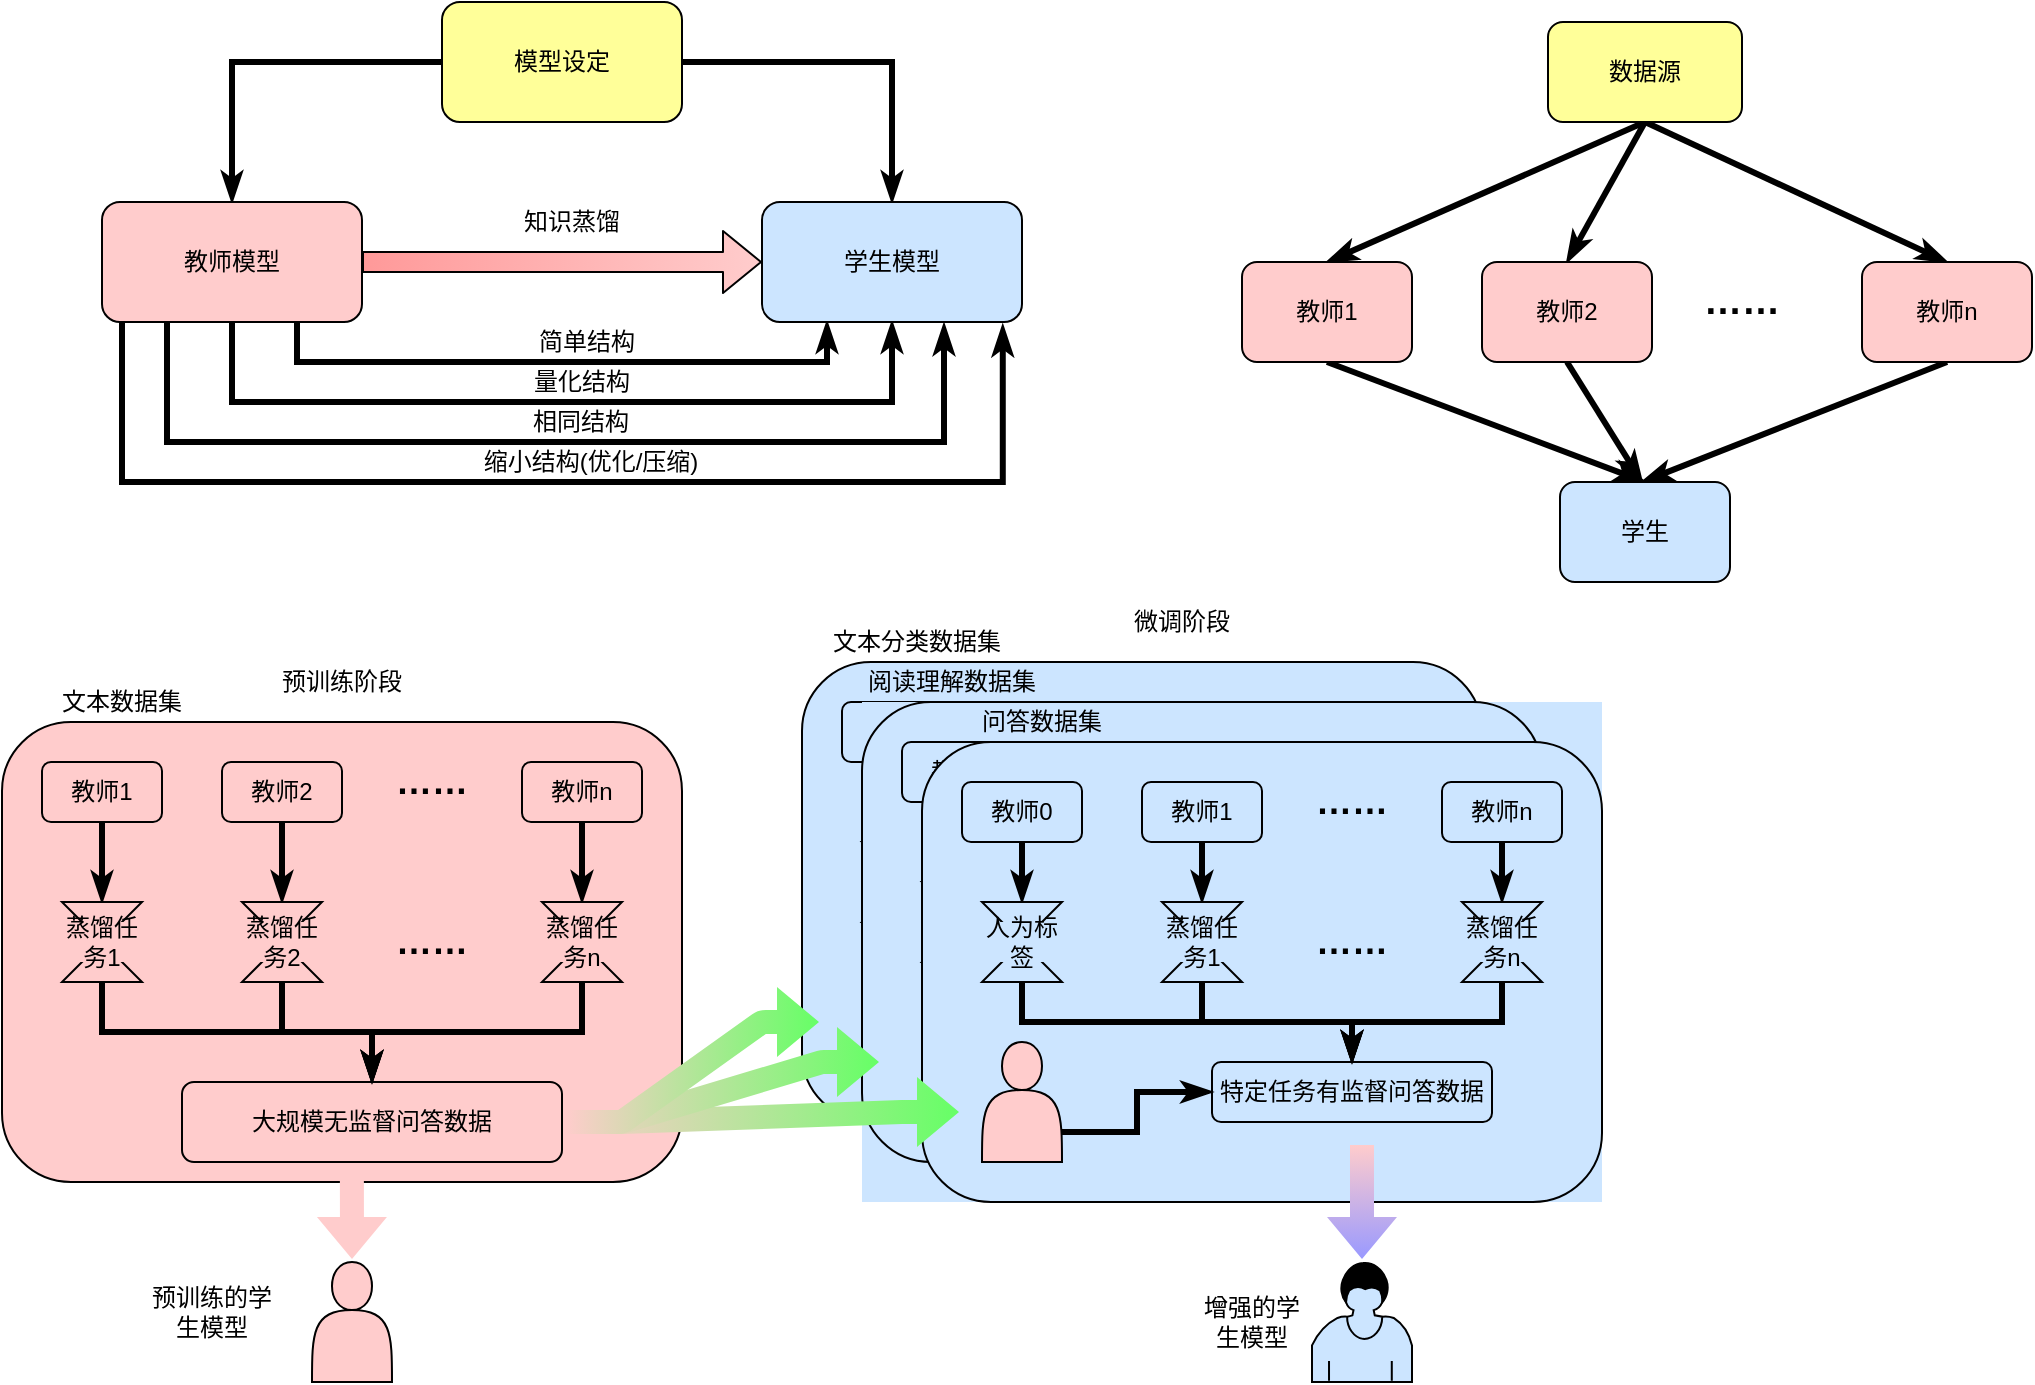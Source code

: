 <mxfile version="14.4.7" type="github">
  <diagram id="CCF14BdAKm4wxbj0LPr0" name="第 1 页">
    <mxGraphModel dx="1209" dy="599" grid="1" gridSize="10" guides="1" tooltips="1" connect="1" arrows="1" fold="1" page="1" pageScale="1" pageWidth="850" pageHeight="1100" math="0" shadow="0">
      <root>
        <mxCell id="0" />
        <mxCell id="1" parent="0" />
        <mxCell id="P4LfsCkp0AAmiIVGXh1K-60" value="" style="rounded=1;whiteSpace=wrap;html=1;gradientColor=none;fillColor=#FFCCCC;" vertex="1" parent="1">
          <mxGeometry x="70" y="380" width="340" height="230" as="geometry" />
        </mxCell>
        <mxCell id="P4LfsCkp0AAmiIVGXh1K-5" style="edgeStyle=orthogonalEdgeStyle;rounded=0;orthogonalLoop=1;jettySize=auto;html=1;exitX=0;exitY=0.5;exitDx=0;exitDy=0;entryX=0.5;entryY=0;entryDx=0;entryDy=0;strokeWidth=3;endArrow=classicThin;endFill=1;" edge="1" parent="1" source="P4LfsCkp0AAmiIVGXh1K-1" target="P4LfsCkp0AAmiIVGXh1K-2">
          <mxGeometry relative="1" as="geometry" />
        </mxCell>
        <mxCell id="P4LfsCkp0AAmiIVGXh1K-6" style="edgeStyle=orthogonalEdgeStyle;rounded=0;orthogonalLoop=1;jettySize=auto;html=1;exitX=1;exitY=0.5;exitDx=0;exitDy=0;entryX=0.5;entryY=0;entryDx=0;entryDy=0;strokeWidth=3;endArrow=classicThin;endFill=1;" edge="1" parent="1" source="P4LfsCkp0AAmiIVGXh1K-1" target="P4LfsCkp0AAmiIVGXh1K-3">
          <mxGeometry relative="1" as="geometry" />
        </mxCell>
        <mxCell id="P4LfsCkp0AAmiIVGXh1K-1" value="模型设定" style="rounded=1;whiteSpace=wrap;html=1;fillColor=#FFFF99;" vertex="1" parent="1">
          <mxGeometry x="290" y="20" width="120" height="60" as="geometry" />
        </mxCell>
        <mxCell id="P4LfsCkp0AAmiIVGXh1K-7" style="edgeStyle=orthogonalEdgeStyle;rounded=0;orthogonalLoop=1;jettySize=auto;html=1;exitX=0.75;exitY=1;exitDx=0;exitDy=0;entryX=0.25;entryY=1;entryDx=0;entryDy=0;strokeWidth=3;endArrow=classicThin;endFill=1;" edge="1" parent="1" source="P4LfsCkp0AAmiIVGXh1K-2" target="P4LfsCkp0AAmiIVGXh1K-3">
          <mxGeometry relative="1" as="geometry" />
        </mxCell>
        <mxCell id="P4LfsCkp0AAmiIVGXh1K-8" style="edgeStyle=orthogonalEdgeStyle;rounded=0;orthogonalLoop=1;jettySize=auto;html=1;exitX=0.5;exitY=1;exitDx=0;exitDy=0;entryX=0.5;entryY=1;entryDx=0;entryDy=0;strokeWidth=3;endArrow=classicThin;endFill=1;" edge="1" parent="1" source="P4LfsCkp0AAmiIVGXh1K-2" target="P4LfsCkp0AAmiIVGXh1K-3">
          <mxGeometry relative="1" as="geometry">
            <Array as="points">
              <mxPoint x="190" y="220" />
              <mxPoint x="510" y="220" />
            </Array>
          </mxGeometry>
        </mxCell>
        <mxCell id="P4LfsCkp0AAmiIVGXh1K-9" style="edgeStyle=orthogonalEdgeStyle;rounded=0;orthogonalLoop=1;jettySize=auto;html=1;exitX=0.25;exitY=1;exitDx=0;exitDy=0;entryX=0.7;entryY=1.017;entryDx=0;entryDy=0;entryPerimeter=0;strokeWidth=3;endArrow=classicThin;endFill=1;" edge="1" parent="1" source="P4LfsCkp0AAmiIVGXh1K-2" target="P4LfsCkp0AAmiIVGXh1K-3">
          <mxGeometry relative="1" as="geometry">
            <Array as="points">
              <mxPoint x="153" y="240" />
              <mxPoint x="541" y="240" />
            </Array>
          </mxGeometry>
        </mxCell>
        <mxCell id="P4LfsCkp0AAmiIVGXh1K-10" style="edgeStyle=orthogonalEdgeStyle;rounded=0;orthogonalLoop=1;jettySize=auto;html=1;entryX=0.926;entryY=1.028;entryDx=0;entryDy=0;entryPerimeter=0;strokeWidth=3;endArrow=classicThin;endFill=1;" edge="1" parent="1" target="P4LfsCkp0AAmiIVGXh1K-3">
          <mxGeometry relative="1" as="geometry">
            <mxPoint x="130" y="180" as="sourcePoint" />
            <mxPoint x="570" y="170" as="targetPoint" />
            <Array as="points">
              <mxPoint x="130" y="260" />
              <mxPoint x="570" y="260" />
            </Array>
          </mxGeometry>
        </mxCell>
        <mxCell id="P4LfsCkp0AAmiIVGXh1K-2" value="教师模型" style="rounded=1;whiteSpace=wrap;html=1;fillColor=#FFCCCC;" vertex="1" parent="1">
          <mxGeometry x="120" y="120" width="130" height="60" as="geometry" />
        </mxCell>
        <mxCell id="P4LfsCkp0AAmiIVGXh1K-3" value="学生模型" style="rounded=1;whiteSpace=wrap;html=1;fillColor=#CCE5FF;" vertex="1" parent="1">
          <mxGeometry x="450" y="120" width="130" height="60" as="geometry" />
        </mxCell>
        <mxCell id="P4LfsCkp0AAmiIVGXh1K-4" value="" style="shape=flexArrow;endArrow=classic;html=1;exitX=1;exitY=0.5;exitDx=0;exitDy=0;entryX=0;entryY=0.5;entryDx=0;entryDy=0;fillColor=#FFCCCC;gradientColor=#FF9999;gradientDirection=west;" edge="1" parent="1" source="P4LfsCkp0AAmiIVGXh1K-2" target="P4LfsCkp0AAmiIVGXh1K-3">
          <mxGeometry width="50" height="50" relative="1" as="geometry">
            <mxPoint x="250" y="170" as="sourcePoint" />
            <mxPoint x="300" y="120" as="targetPoint" />
          </mxGeometry>
        </mxCell>
        <mxCell id="P4LfsCkp0AAmiIVGXh1K-11" value="知识蒸馏" style="text;html=1;strokeColor=none;fillColor=none;align=center;verticalAlign=middle;whiteSpace=wrap;rounded=0;" vertex="1" parent="1">
          <mxGeometry x="330" y="120" width="50" height="20" as="geometry" />
        </mxCell>
        <mxCell id="P4LfsCkp0AAmiIVGXh1K-12" value="简单结构" style="text;html=1;strokeColor=none;fillColor=none;align=center;verticalAlign=middle;whiteSpace=wrap;rounded=0;" vertex="1" parent="1">
          <mxGeometry x="335" y="180" width="55" height="20" as="geometry" />
        </mxCell>
        <mxCell id="P4LfsCkp0AAmiIVGXh1K-15" value="量化结构" style="text;html=1;strokeColor=none;fillColor=none;align=center;verticalAlign=middle;whiteSpace=wrap;rounded=0;" vertex="1" parent="1">
          <mxGeometry x="335" y="200" width="50" height="20" as="geometry" />
        </mxCell>
        <mxCell id="P4LfsCkp0AAmiIVGXh1K-16" value="相同结构" style="text;html=1;strokeColor=none;fillColor=none;align=center;verticalAlign=middle;whiteSpace=wrap;rounded=0;" vertex="1" parent="1">
          <mxGeometry x="332.5" y="220" width="52.5" height="20" as="geometry" />
        </mxCell>
        <mxCell id="P4LfsCkp0AAmiIVGXh1K-19" value="缩小结构(优化/压缩)" style="text;html=1;strokeColor=none;fillColor=none;align=center;verticalAlign=middle;whiteSpace=wrap;rounded=0;" vertex="1" parent="1">
          <mxGeometry x="297.5" y="240" width="132.5" height="20" as="geometry" />
        </mxCell>
        <mxCell id="P4LfsCkp0AAmiIVGXh1K-25" style="rounded=0;orthogonalLoop=1;jettySize=auto;html=1;exitX=0.5;exitY=1;exitDx=0;exitDy=0;entryX=0.5;entryY=0;entryDx=0;entryDy=0;endArrow=classicThin;endFill=1;strokeWidth=3;fillColor=#FFCCCC;gradientColor=#FF9999;" edge="1" parent="1" source="P4LfsCkp0AAmiIVGXh1K-20" target="P4LfsCkp0AAmiIVGXh1K-21">
          <mxGeometry relative="1" as="geometry" />
        </mxCell>
        <mxCell id="P4LfsCkp0AAmiIVGXh1K-26" style="edgeStyle=none;rounded=0;orthogonalLoop=1;jettySize=auto;html=1;exitX=0.5;exitY=1;exitDx=0;exitDy=0;entryX=0.5;entryY=0;entryDx=0;entryDy=0;endArrow=classicThin;endFill=1;strokeWidth=3;fillColor=#FFCCCC;gradientColor=#FF9999;" edge="1" parent="1" source="P4LfsCkp0AAmiIVGXh1K-20" target="P4LfsCkp0AAmiIVGXh1K-22">
          <mxGeometry relative="1" as="geometry" />
        </mxCell>
        <mxCell id="P4LfsCkp0AAmiIVGXh1K-27" style="edgeStyle=none;rounded=0;orthogonalLoop=1;jettySize=auto;html=1;exitX=0.5;exitY=1;exitDx=0;exitDy=0;entryX=0.5;entryY=0;entryDx=0;entryDy=0;endArrow=classicThin;endFill=1;strokeWidth=3;fillColor=#FFCCCC;gradientColor=#FF9999;" edge="1" parent="1" source="P4LfsCkp0AAmiIVGXh1K-20" target="P4LfsCkp0AAmiIVGXh1K-23">
          <mxGeometry relative="1" as="geometry" />
        </mxCell>
        <mxCell id="P4LfsCkp0AAmiIVGXh1K-20" value="数据源" style="rounded=1;whiteSpace=wrap;html=1;fillColor=#FFFF99;gradientColor=none;" vertex="1" parent="1">
          <mxGeometry x="843" y="30" width="97" height="50" as="geometry" />
        </mxCell>
        <mxCell id="P4LfsCkp0AAmiIVGXh1K-29" style="edgeStyle=none;rounded=0;orthogonalLoop=1;jettySize=auto;html=1;exitX=0.5;exitY=1;exitDx=0;exitDy=0;entryX=0.5;entryY=0;entryDx=0;entryDy=0;endArrow=classicThin;endFill=1;strokeWidth=3;fillColor=#FFCCCC;gradientColor=#FF9999;" edge="1" parent="1" source="P4LfsCkp0AAmiIVGXh1K-21" target="P4LfsCkp0AAmiIVGXh1K-24">
          <mxGeometry relative="1" as="geometry" />
        </mxCell>
        <mxCell id="P4LfsCkp0AAmiIVGXh1K-21" value="教师1&lt;span style=&quot;color: rgba(0 , 0 , 0 , 0) ; font-family: monospace ; font-size: 0px&quot;&gt;%3CmxGraphModel%3E%3Croot%3E%3CmxCell%20id%3D%220%22%2F%3E%3CmxCell%20id%3D%221%22%20parent%3D%220%22%2F%3E%3CmxCell%20id%3D%222%22%20value%3D%22%E7%9B%B8%E5%90%8C%E7%BB%93%E6%9E%84%22%20style%3D%22text%3Bhtml%3D1%3BstrokeColor%3Dnone%3BfillColor%3Dnone%3Balign%3Dcenter%3BverticalAlign%3Dmiddle%3BwhiteSpace%3Dwrap%3Brounded%3D0%3B%22%20vertex%3D%221%22%20parent%3D%221%22%3E%3CmxGeometry%20x%3D%22367.5%22%20y%3D%22380%22%20width%3D%2252.5%22%20height%3D%2220%22%20as%3D%22geometry%22%2F%3E%3C%2FmxCell%3E%3C%2Froot%3E%3C%2FmxGraphModel%3E&lt;/span&gt;" style="rounded=1;whiteSpace=wrap;html=1;gradientColor=none;fillColor=#FFCCCC;" vertex="1" parent="1">
          <mxGeometry x="690" y="150" width="85" height="50" as="geometry" />
        </mxCell>
        <mxCell id="P4LfsCkp0AAmiIVGXh1K-30" style="edgeStyle=none;rounded=0;orthogonalLoop=1;jettySize=auto;html=1;exitX=0.5;exitY=1;exitDx=0;exitDy=0;endArrow=classicThin;endFill=1;strokeWidth=3;fillColor=#FFCCCC;gradientColor=#FF9999;" edge="1" parent="1" source="P4LfsCkp0AAmiIVGXh1K-22">
          <mxGeometry relative="1" as="geometry">
            <mxPoint x="890" y="260" as="targetPoint" />
          </mxGeometry>
        </mxCell>
        <mxCell id="P4LfsCkp0AAmiIVGXh1K-22" value="教师2&lt;span style=&quot;color: rgba(0 , 0 , 0 , 0) ; font-family: monospace ; font-size: 0px&quot;&gt;%3CmxGraphModel%3E%3Croot%3E%3CmxCell%20id%3D%220%22%2F%3E%3CmxCell%20id%3D%221%22%20parent%3D%220%22%2F%3E%3CmxCell%20id%3D%222%22%20value%3D%22%E7%9B%B8%E5%90%8C%E7%BB%93%E6%9E%84%22%20style%3D%22text%3Bhtml%3D1%3BstrokeColor%3Dnone%3BfillColor%3Dnone%3Balign%3Dcenter%3BverticalAlign%3Dmiddle%3BwhiteSpace%3Dwrap%3Brounded%3D0%3B%22%20vertex%3D%221%22%20parent%3D%221%22%3E%3CmxGeometry%20x%3D%22367.5%22%20y%3D%22380%22%20width%3D%2252.5%22%20height%3D%2220%22%20as%3D%22geometry%22%2F%3E%3C%2FmxCell%3E%3C%2Froot%3E%3C%2FmxGraphModel%32&lt;/span&gt;" style="rounded=1;whiteSpace=wrap;html=1;gradientColor=none;fillColor=#FFCCCC;" vertex="1" parent="1">
          <mxGeometry x="810" y="150" width="85" height="50" as="geometry" />
        </mxCell>
        <mxCell id="P4LfsCkp0AAmiIVGXh1K-31" style="edgeStyle=none;rounded=0;orthogonalLoop=1;jettySize=auto;html=1;exitX=0.5;exitY=1;exitDx=0;exitDy=0;endArrow=classicThin;endFill=1;strokeWidth=3;fillColor=#FFCCCC;gradientColor=#FF9999;" edge="1" parent="1" source="P4LfsCkp0AAmiIVGXh1K-23">
          <mxGeometry relative="1" as="geometry">
            <mxPoint x="890" y="260" as="targetPoint" />
          </mxGeometry>
        </mxCell>
        <mxCell id="P4LfsCkp0AAmiIVGXh1K-23" value="教师n&lt;span style=&quot;color: rgba(0 , 0 , 0 , 0) ; font-family: monospace ; font-size: 0px&quot;&gt;%3CmxGraphModel%3E%3Croot%3E%3CmxCell%20id%3D%220%22%2F%3E%3CmxCell%20id%3D%221%22%20parent%3D%220%22%2F%3E%3CmxCell%20id%3D%222%22%20value%3D%22%E7%9B%B8%E5%90%8C%E7%BB%93%E6%9E%84%22%20style%3D%22text%3Bhtml%3D1%3BstrokeColor%3Dnone%3BfillColor%3Dnone%3Balign%3Dcenter%3BverticalAlign%3Dmiddle%3BwhiteSpace%3Dwrap%3Brounded%3D0%3B%22%20vertex%3D%221%22%20parent%3D%221%22%3E%3CmxGeometry%20x%3D%22367.5%22%20y%3D%22380%22%20width%3D%2252.5%22%20height%3D%2220%22%20as%3D%22geometry%22%2F%3E%3C%2FmxCell%3E%3C%2Froot%3E%3C%2FmxGraphModel%3E&lt;/span&gt;" style="rounded=1;whiteSpace=wrap;html=1;gradientColor=none;fillColor=#FFCCCC;" vertex="1" parent="1">
          <mxGeometry x="1000" y="150" width="85" height="50" as="geometry" />
        </mxCell>
        <mxCell id="P4LfsCkp0AAmiIVGXh1K-24" value="学生" style="rounded=1;whiteSpace=wrap;html=1;gradientColor=none;fillColor=#CCE5FF;" vertex="1" parent="1">
          <mxGeometry x="849" y="260" width="85" height="50" as="geometry" />
        </mxCell>
        <mxCell id="P4LfsCkp0AAmiIVGXh1K-28" value="&lt;b&gt;&lt;font style=&quot;font-size: 19px&quot;&gt;……&lt;/font&gt;&lt;/b&gt;" style="text;html=1;strokeColor=none;fillColor=none;align=center;verticalAlign=middle;whiteSpace=wrap;rounded=0;" vertex="1" parent="1">
          <mxGeometry x="920" y="160" width="40" height="20" as="geometry" />
        </mxCell>
        <mxCell id="P4LfsCkp0AAmiIVGXh1K-120" style="edgeStyle=none;rounded=0;orthogonalLoop=1;jettySize=auto;html=1;exitX=0.5;exitY=1;exitDx=0;exitDy=0;entryX=0.5;entryY=0;entryDx=0;entryDy=0;endArrow=classicThin;endFill=1;strokeWidth=3;fillColor=#FFCCCC;gradientColor=#FF9999;" edge="1" parent="1" source="P4LfsCkp0AAmiIVGXh1K-32" target="P4LfsCkp0AAmiIVGXh1K-35">
          <mxGeometry relative="1" as="geometry" />
        </mxCell>
        <mxCell id="P4LfsCkp0AAmiIVGXh1K-32" value="教师1" style="rounded=1;whiteSpace=wrap;html=1;gradientColor=none;fillColor=#FFCCCC;" vertex="1" parent="1">
          <mxGeometry x="90" y="400" width="60" height="30" as="geometry" />
        </mxCell>
        <mxCell id="P4LfsCkp0AAmiIVGXh1K-124" style="edgeStyle=orthogonalEdgeStyle;rounded=0;orthogonalLoop=1;jettySize=auto;html=1;exitX=0.5;exitY=1;exitDx=0;exitDy=0;entryX=0.5;entryY=0;entryDx=0;entryDy=0;endArrow=classicThin;endFill=1;strokeWidth=3;fillColor=#FFCCCC;gradientColor=#FF9999;" edge="1" parent="1" source="P4LfsCkp0AAmiIVGXh1K-35" target="P4LfsCkp0AAmiIVGXh1K-36">
          <mxGeometry relative="1" as="geometry" />
        </mxCell>
        <mxCell id="P4LfsCkp0AAmiIVGXh1K-35" value="" style="shape=collate;whiteSpace=wrap;html=1;gradientColor=none;fillColor=#FFCCCC;" vertex="1" parent="1">
          <mxGeometry x="100" y="470" width="40" height="40" as="geometry" />
        </mxCell>
        <mxCell id="P4LfsCkp0AAmiIVGXh1K-36" value="大规模无监督问答数据" style="rounded=1;whiteSpace=wrap;html=1;gradientColor=none;fillColor=#FFCCCC;" vertex="1" parent="1">
          <mxGeometry x="160" y="560" width="190" height="40" as="geometry" />
        </mxCell>
        <mxCell id="P4LfsCkp0AAmiIVGXh1K-121" style="edgeStyle=none;rounded=0;orthogonalLoop=1;jettySize=auto;html=1;exitX=0.5;exitY=1;exitDx=0;exitDy=0;entryX=0.5;entryY=0;entryDx=0;entryDy=0;endArrow=classicThin;endFill=1;strokeWidth=3;fillColor=#FFCCCC;gradientColor=#FF9999;" edge="1" parent="1" source="P4LfsCkp0AAmiIVGXh1K-37" target="P4LfsCkp0AAmiIVGXh1K-38">
          <mxGeometry relative="1" as="geometry" />
        </mxCell>
        <mxCell id="P4LfsCkp0AAmiIVGXh1K-37" value="教师2" style="rounded=1;whiteSpace=wrap;html=1;gradientColor=none;fillColor=#FFCCCC;" vertex="1" parent="1">
          <mxGeometry x="180" y="400" width="60" height="30" as="geometry" />
        </mxCell>
        <mxCell id="P4LfsCkp0AAmiIVGXh1K-126" style="edgeStyle=orthogonalEdgeStyle;rounded=0;orthogonalLoop=1;jettySize=auto;html=1;exitX=0.5;exitY=1;exitDx=0;exitDy=0;entryX=0.5;entryY=0;entryDx=0;entryDy=0;endArrow=classicThin;endFill=1;strokeWidth=3;fillColor=#FFCCCC;gradientColor=#FF9999;" edge="1" parent="1" source="P4LfsCkp0AAmiIVGXh1K-38" target="P4LfsCkp0AAmiIVGXh1K-36">
          <mxGeometry relative="1" as="geometry" />
        </mxCell>
        <mxCell id="P4LfsCkp0AAmiIVGXh1K-38" value="" style="shape=collate;whiteSpace=wrap;html=1;gradientColor=none;fillColor=#FFCCCC;" vertex="1" parent="1">
          <mxGeometry x="190" y="470" width="40" height="40" as="geometry" />
        </mxCell>
        <mxCell id="P4LfsCkp0AAmiIVGXh1K-122" style="edgeStyle=none;rounded=0;orthogonalLoop=1;jettySize=auto;html=1;exitX=0.5;exitY=1;exitDx=0;exitDy=0;entryX=0.5;entryY=0;entryDx=0;entryDy=0;endArrow=classicThin;endFill=1;strokeWidth=3;fillColor=#FFCCCC;gradientColor=#FF9999;" edge="1" parent="1" source="P4LfsCkp0AAmiIVGXh1K-39" target="P4LfsCkp0AAmiIVGXh1K-40">
          <mxGeometry relative="1" as="geometry" />
        </mxCell>
        <mxCell id="P4LfsCkp0AAmiIVGXh1K-39" value="教师n" style="rounded=1;whiteSpace=wrap;html=1;gradientColor=none;fillColor=#FFCCCC;" vertex="1" parent="1">
          <mxGeometry x="330" y="400" width="60" height="30" as="geometry" />
        </mxCell>
        <mxCell id="P4LfsCkp0AAmiIVGXh1K-128" style="edgeStyle=orthogonalEdgeStyle;rounded=0;orthogonalLoop=1;jettySize=auto;html=1;exitX=0.5;exitY=1;exitDx=0;exitDy=0;entryX=0.5;entryY=0;entryDx=0;entryDy=0;endArrow=classicThin;endFill=1;strokeWidth=3;fillColor=#FFCCCC;gradientColor=#FF9999;" edge="1" parent="1" source="P4LfsCkp0AAmiIVGXh1K-40" target="P4LfsCkp0AAmiIVGXh1K-36">
          <mxGeometry relative="1" as="geometry" />
        </mxCell>
        <mxCell id="P4LfsCkp0AAmiIVGXh1K-40" value="" style="shape=collate;whiteSpace=wrap;html=1;gradientColor=none;fillColor=#FFCCCC;" vertex="1" parent="1">
          <mxGeometry x="340" y="470" width="40" height="40" as="geometry" />
        </mxCell>
        <mxCell id="P4LfsCkp0AAmiIVGXh1K-41" value="&lt;b&gt;&lt;font style=&quot;font-size: 18px&quot;&gt;……&lt;/font&gt;&lt;/b&gt;" style="text;html=1;strokeColor=none;align=center;verticalAlign=middle;whiteSpace=wrap;rounded=0;fillColor=#FFCCCC;" vertex="1" parent="1">
          <mxGeometry x="265" y="400" width="40" height="20" as="geometry" />
        </mxCell>
        <mxCell id="P4LfsCkp0AAmiIVGXh1K-42" value="" style="shape=actor;whiteSpace=wrap;html=1;gradientColor=none;fillColor=#FFCCCC;" vertex="1" parent="1">
          <mxGeometry x="225" y="650" width="40" height="60" as="geometry" />
        </mxCell>
        <mxCell id="P4LfsCkp0AAmiIVGXh1K-43" value="" style="shape=mxgraph.bpmn.user_task;html=1;outlineConnect=0;fillColor=#CCE5FF;gradientColor=none;" vertex="1" parent="1">
          <mxGeometry x="725" y="650" width="50" height="60" as="geometry" />
        </mxCell>
        <mxCell id="P4LfsCkp0AAmiIVGXh1K-44" value="蒸馏任务1" style="text;html=1;strokeColor=none;align=center;verticalAlign=middle;whiteSpace=wrap;rounded=0;fillColor=#FFCCCC;" vertex="1" parent="1">
          <mxGeometry x="100" y="480" width="40" height="20" as="geometry" />
        </mxCell>
        <mxCell id="P4LfsCkp0AAmiIVGXh1K-45" value="蒸馏任务2" style="text;html=1;strokeColor=none;align=center;verticalAlign=middle;whiteSpace=wrap;rounded=0;fillColor=#FFCCCC;" vertex="1" parent="1">
          <mxGeometry x="190" y="480" width="40" height="20" as="geometry" />
        </mxCell>
        <mxCell id="P4LfsCkp0AAmiIVGXh1K-46" value="蒸馏任务n" style="text;html=1;strokeColor=none;align=center;verticalAlign=middle;whiteSpace=wrap;rounded=0;fillColor=#FFCCCC;" vertex="1" parent="1">
          <mxGeometry x="340" y="480" width="40" height="20" as="geometry" />
        </mxCell>
        <mxCell id="P4LfsCkp0AAmiIVGXh1K-47" value="&lt;b&gt;&lt;font style=&quot;font-size: 18px&quot;&gt;……&lt;/font&gt;&lt;/b&gt;" style="text;html=1;strokeColor=none;align=center;verticalAlign=middle;whiteSpace=wrap;rounded=0;fillColor=#FFCCCC;" vertex="1" parent="1">
          <mxGeometry x="265" y="480" width="40" height="20" as="geometry" />
        </mxCell>
        <mxCell id="P4LfsCkp0AAmiIVGXh1K-62" value="" style="group" vertex="1" connectable="0" parent="1">
          <mxGeometry x="470" y="350" width="400" height="270" as="geometry" />
        </mxCell>
        <mxCell id="P4LfsCkp0AAmiIVGXh1K-61" value="" style="rounded=1;whiteSpace=wrap;html=1;fillColor=#CCE5FF;gradientColor=none;" vertex="1" parent="P4LfsCkp0AAmiIVGXh1K-62">
          <mxGeometry width="340" height="230" as="geometry" />
        </mxCell>
        <mxCell id="P4LfsCkp0AAmiIVGXh1K-48" value="教师1" style="rounded=1;whiteSpace=wrap;html=1;fillColor=#CCE5FF;gradientColor=none;" vertex="1" parent="P4LfsCkp0AAmiIVGXh1K-62">
          <mxGeometry x="20" y="20" width="60" height="30" as="geometry" />
        </mxCell>
        <mxCell id="P4LfsCkp0AAmiIVGXh1K-49" value="" style="shape=collate;whiteSpace=wrap;html=1;fillColor=#CCE5FF;gradientColor=none;" vertex="1" parent="P4LfsCkp0AAmiIVGXh1K-62">
          <mxGeometry x="30" y="90" width="40" height="40" as="geometry" />
        </mxCell>
        <mxCell id="P4LfsCkp0AAmiIVGXh1K-50" value="大规模无监督问答数据" style="rounded=1;whiteSpace=wrap;html=1;fillColor=#CCE5FF;gradientColor=none;" vertex="1" parent="P4LfsCkp0AAmiIVGXh1K-62">
          <mxGeometry x="70" y="170" width="210" height="50" as="geometry" />
        </mxCell>
        <mxCell id="P4LfsCkp0AAmiIVGXh1K-51" value="教师2" style="rounded=1;whiteSpace=wrap;html=1;fillColor=#CCE5FF;gradientColor=none;" vertex="1" parent="P4LfsCkp0AAmiIVGXh1K-62">
          <mxGeometry x="110" y="20" width="60" height="30" as="geometry" />
        </mxCell>
        <mxCell id="P4LfsCkp0AAmiIVGXh1K-52" value="" style="shape=collate;whiteSpace=wrap;html=1;fillColor=#CCE5FF;gradientColor=none;" vertex="1" parent="P4LfsCkp0AAmiIVGXh1K-62">
          <mxGeometry x="120" y="90" width="40" height="40" as="geometry" />
        </mxCell>
        <mxCell id="P4LfsCkp0AAmiIVGXh1K-53" value="教师n" style="rounded=1;whiteSpace=wrap;html=1;fillColor=#CCE5FF;gradientColor=none;" vertex="1" parent="P4LfsCkp0AAmiIVGXh1K-62">
          <mxGeometry x="260" y="20" width="60" height="30" as="geometry" />
        </mxCell>
        <mxCell id="P4LfsCkp0AAmiIVGXh1K-54" value="" style="shape=collate;whiteSpace=wrap;html=1;fillColor=#CCE5FF;gradientColor=none;" vertex="1" parent="P4LfsCkp0AAmiIVGXh1K-62">
          <mxGeometry x="270" y="90" width="40" height="40" as="geometry" />
        </mxCell>
        <mxCell id="P4LfsCkp0AAmiIVGXh1K-55" value="&lt;b&gt;&lt;font style=&quot;font-size: 18px&quot;&gt;……&lt;/font&gt;&lt;/b&gt;" style="text;html=1;strokeColor=none;fillColor=none;align=center;verticalAlign=middle;whiteSpace=wrap;rounded=0;" vertex="1" parent="P4LfsCkp0AAmiIVGXh1K-62">
          <mxGeometry x="195" y="20" width="40" height="20" as="geometry" />
        </mxCell>
        <mxCell id="P4LfsCkp0AAmiIVGXh1K-56" value="蒸馏任务1" style="text;html=1;strokeColor=none;fillColor=none;align=center;verticalAlign=middle;whiteSpace=wrap;rounded=0;" vertex="1" parent="P4LfsCkp0AAmiIVGXh1K-62">
          <mxGeometry x="30" y="100" width="40" height="20" as="geometry" />
        </mxCell>
        <mxCell id="P4LfsCkp0AAmiIVGXh1K-57" value="蒸馏任务2" style="text;html=1;strokeColor=none;fillColor=none;align=center;verticalAlign=middle;whiteSpace=wrap;rounded=0;" vertex="1" parent="P4LfsCkp0AAmiIVGXh1K-62">
          <mxGeometry x="120" y="100" width="40" height="20" as="geometry" />
        </mxCell>
        <mxCell id="P4LfsCkp0AAmiIVGXh1K-58" value="蒸馏任务n" style="text;html=1;strokeColor=none;fillColor=none;align=center;verticalAlign=middle;whiteSpace=wrap;rounded=0;" vertex="1" parent="P4LfsCkp0AAmiIVGXh1K-62">
          <mxGeometry x="270" y="100" width="40" height="20" as="geometry" />
        </mxCell>
        <mxCell id="P4LfsCkp0AAmiIVGXh1K-59" value="&lt;b&gt;&lt;font style=&quot;font-size: 18px&quot;&gt;……&lt;/font&gt;&lt;/b&gt;" style="text;html=1;strokeColor=none;fillColor=none;align=center;verticalAlign=middle;whiteSpace=wrap;rounded=0;" vertex="1" parent="P4LfsCkp0AAmiIVGXh1K-62">
          <mxGeometry x="195" y="100" width="40" height="20" as="geometry" />
        </mxCell>
        <mxCell id="P4LfsCkp0AAmiIVGXh1K-92" value="" style="group;fillColor=#CCE5FF;" vertex="1" connectable="0" parent="P4LfsCkp0AAmiIVGXh1K-62">
          <mxGeometry x="30" y="20" width="370" height="250" as="geometry" />
        </mxCell>
        <mxCell id="P4LfsCkp0AAmiIVGXh1K-93" value="" style="rounded=1;whiteSpace=wrap;html=1;fillColor=#CCE5FF;gradientColor=none;" vertex="1" parent="P4LfsCkp0AAmiIVGXh1K-92">
          <mxGeometry width="340" height="230" as="geometry" />
        </mxCell>
        <mxCell id="P4LfsCkp0AAmiIVGXh1K-94" value="教师1" style="rounded=1;whiteSpace=wrap;html=1;fillColor=#CCE5FF;gradientColor=none;" vertex="1" parent="P4LfsCkp0AAmiIVGXh1K-92">
          <mxGeometry x="20" y="20" width="60" height="30" as="geometry" />
        </mxCell>
        <mxCell id="P4LfsCkp0AAmiIVGXh1K-95" value="" style="shape=collate;whiteSpace=wrap;html=1;fillColor=#CCE5FF;gradientColor=none;" vertex="1" parent="P4LfsCkp0AAmiIVGXh1K-92">
          <mxGeometry x="30" y="90" width="40" height="40" as="geometry" />
        </mxCell>
        <mxCell id="P4LfsCkp0AAmiIVGXh1K-96" value="大规模无监督问答数据" style="rounded=1;whiteSpace=wrap;html=1;fillColor=#CCE5FF;gradientColor=none;" vertex="1" parent="P4LfsCkp0AAmiIVGXh1K-92">
          <mxGeometry x="70" y="170" width="210" height="50" as="geometry" />
        </mxCell>
        <mxCell id="P4LfsCkp0AAmiIVGXh1K-97" value="教师2" style="rounded=1;whiteSpace=wrap;html=1;fillColor=#CCE5FF;gradientColor=none;" vertex="1" parent="P4LfsCkp0AAmiIVGXh1K-92">
          <mxGeometry x="110" y="20" width="60" height="30" as="geometry" />
        </mxCell>
        <mxCell id="P4LfsCkp0AAmiIVGXh1K-98" value="" style="shape=collate;whiteSpace=wrap;html=1;fillColor=#CCE5FF;gradientColor=none;" vertex="1" parent="P4LfsCkp0AAmiIVGXh1K-92">
          <mxGeometry x="120" y="90" width="40" height="40" as="geometry" />
        </mxCell>
        <mxCell id="P4LfsCkp0AAmiIVGXh1K-99" value="教师n" style="rounded=1;whiteSpace=wrap;html=1;fillColor=#CCE5FF;gradientColor=none;" vertex="1" parent="P4LfsCkp0AAmiIVGXh1K-92">
          <mxGeometry x="260" y="20" width="60" height="30" as="geometry" />
        </mxCell>
        <mxCell id="P4LfsCkp0AAmiIVGXh1K-100" value="" style="shape=collate;whiteSpace=wrap;html=1;fillColor=#CCE5FF;gradientColor=none;" vertex="1" parent="P4LfsCkp0AAmiIVGXh1K-92">
          <mxGeometry x="270" y="90" width="40" height="40" as="geometry" />
        </mxCell>
        <mxCell id="P4LfsCkp0AAmiIVGXh1K-101" value="&lt;b&gt;&lt;font style=&quot;font-size: 18px&quot;&gt;……&lt;/font&gt;&lt;/b&gt;" style="text;html=1;strokeColor=none;fillColor=none;align=center;verticalAlign=middle;whiteSpace=wrap;rounded=0;" vertex="1" parent="P4LfsCkp0AAmiIVGXh1K-92">
          <mxGeometry x="195" y="20" width="40" height="20" as="geometry" />
        </mxCell>
        <mxCell id="P4LfsCkp0AAmiIVGXh1K-102" value="蒸馏任务1" style="text;html=1;strokeColor=none;fillColor=none;align=center;verticalAlign=middle;whiteSpace=wrap;rounded=0;" vertex="1" parent="P4LfsCkp0AAmiIVGXh1K-92">
          <mxGeometry x="30" y="100" width="40" height="20" as="geometry" />
        </mxCell>
        <mxCell id="P4LfsCkp0AAmiIVGXh1K-103" value="蒸馏任务2" style="text;html=1;strokeColor=none;fillColor=none;align=center;verticalAlign=middle;whiteSpace=wrap;rounded=0;" vertex="1" parent="P4LfsCkp0AAmiIVGXh1K-92">
          <mxGeometry x="120" y="100" width="40" height="20" as="geometry" />
        </mxCell>
        <mxCell id="P4LfsCkp0AAmiIVGXh1K-104" value="蒸馏任务n" style="text;html=1;strokeColor=none;fillColor=none;align=center;verticalAlign=middle;whiteSpace=wrap;rounded=0;" vertex="1" parent="P4LfsCkp0AAmiIVGXh1K-92">
          <mxGeometry x="270" y="100" width="40" height="20" as="geometry" />
        </mxCell>
        <mxCell id="P4LfsCkp0AAmiIVGXh1K-105" value="&lt;b&gt;&lt;font style=&quot;font-size: 18px&quot;&gt;……&lt;/font&gt;&lt;/b&gt;" style="text;html=1;strokeColor=none;fillColor=none;align=center;verticalAlign=middle;whiteSpace=wrap;rounded=0;" vertex="1" parent="P4LfsCkp0AAmiIVGXh1K-92">
          <mxGeometry x="195" y="100" width="40" height="20" as="geometry" />
        </mxCell>
        <mxCell id="P4LfsCkp0AAmiIVGXh1K-106" value="" style="group" vertex="1" connectable="0" parent="P4LfsCkp0AAmiIVGXh1K-92">
          <mxGeometry x="30" y="20" width="340" height="230" as="geometry" />
        </mxCell>
        <mxCell id="P4LfsCkp0AAmiIVGXh1K-107" value="" style="rounded=1;whiteSpace=wrap;html=1;fillColor=#CCE5FF;gradientColor=none;" vertex="1" parent="P4LfsCkp0AAmiIVGXh1K-106">
          <mxGeometry width="340" height="230" as="geometry" />
        </mxCell>
        <mxCell id="P4LfsCkp0AAmiIVGXh1K-132" style="edgeStyle=orthogonalEdgeStyle;rounded=0;orthogonalLoop=1;jettySize=auto;html=1;exitX=0.5;exitY=1;exitDx=0;exitDy=0;entryX=0.5;entryY=0;entryDx=0;entryDy=0;endArrow=classicThin;endFill=1;strokeWidth=3;fillColor=#FFCCCC;gradientColor=#FFCCCC;" edge="1" parent="P4LfsCkp0AAmiIVGXh1K-106" source="P4LfsCkp0AAmiIVGXh1K-108" target="P4LfsCkp0AAmiIVGXh1K-109">
          <mxGeometry relative="1" as="geometry" />
        </mxCell>
        <mxCell id="P4LfsCkp0AAmiIVGXh1K-108" value="教师0" style="rounded=1;whiteSpace=wrap;html=1;fillColor=#CCE5FF;gradientColor=none;" vertex="1" parent="P4LfsCkp0AAmiIVGXh1K-106">
          <mxGeometry x="20" y="20" width="60" height="30" as="geometry" />
        </mxCell>
        <mxCell id="P4LfsCkp0AAmiIVGXh1K-135" style="edgeStyle=orthogonalEdgeStyle;rounded=0;orthogonalLoop=1;jettySize=auto;html=1;exitX=0.5;exitY=1;exitDx=0;exitDy=0;endArrow=classicThin;endFill=1;strokeWidth=3;fillColor=#FFCCCC;gradientColor=#FFCCCC;" edge="1" parent="P4LfsCkp0AAmiIVGXh1K-106" source="P4LfsCkp0AAmiIVGXh1K-109" target="P4LfsCkp0AAmiIVGXh1K-110">
          <mxGeometry relative="1" as="geometry" />
        </mxCell>
        <mxCell id="P4LfsCkp0AAmiIVGXh1K-109" value="" style="shape=collate;whiteSpace=wrap;html=1;fillColor=#CCE5FF;gradientColor=none;" vertex="1" parent="P4LfsCkp0AAmiIVGXh1K-106">
          <mxGeometry x="30" y="80" width="40" height="40" as="geometry" />
        </mxCell>
        <mxCell id="P4LfsCkp0AAmiIVGXh1K-110" value="特定任务有监督问答数据" style="rounded=1;whiteSpace=wrap;html=1;fillColor=#CCE5FF;gradientColor=none;" vertex="1" parent="P4LfsCkp0AAmiIVGXh1K-106">
          <mxGeometry x="145" y="160" width="140" height="30" as="geometry" />
        </mxCell>
        <mxCell id="P4LfsCkp0AAmiIVGXh1K-133" style="edgeStyle=orthogonalEdgeStyle;rounded=0;orthogonalLoop=1;jettySize=auto;html=1;exitX=0.5;exitY=1;exitDx=0;exitDy=0;entryX=0.5;entryY=0;entryDx=0;entryDy=0;endArrow=classicThin;endFill=1;strokeWidth=3;fillColor=#FFCCCC;gradientColor=#FFCCCC;" edge="1" parent="P4LfsCkp0AAmiIVGXh1K-106" source="P4LfsCkp0AAmiIVGXh1K-111" target="P4LfsCkp0AAmiIVGXh1K-112">
          <mxGeometry relative="1" as="geometry" />
        </mxCell>
        <mxCell id="P4LfsCkp0AAmiIVGXh1K-111" value="教师1" style="rounded=1;whiteSpace=wrap;html=1;fillColor=#CCE5FF;gradientColor=none;" vertex="1" parent="P4LfsCkp0AAmiIVGXh1K-106">
          <mxGeometry x="110" y="20" width="60" height="30" as="geometry" />
        </mxCell>
        <mxCell id="P4LfsCkp0AAmiIVGXh1K-137" style="edgeStyle=orthogonalEdgeStyle;rounded=0;orthogonalLoop=1;jettySize=auto;html=1;exitX=0.5;exitY=1;exitDx=0;exitDy=0;entryX=0.5;entryY=0;entryDx=0;entryDy=0;endArrow=classicThin;endFill=1;strokeWidth=3;fillColor=#FFCCCC;gradientColor=#FFCCCC;" edge="1" parent="P4LfsCkp0AAmiIVGXh1K-106" source="P4LfsCkp0AAmiIVGXh1K-112" target="P4LfsCkp0AAmiIVGXh1K-110">
          <mxGeometry relative="1" as="geometry" />
        </mxCell>
        <mxCell id="P4LfsCkp0AAmiIVGXh1K-112" value="" style="shape=collate;whiteSpace=wrap;html=1;fillColor=#CCE5FF;gradientColor=none;" vertex="1" parent="P4LfsCkp0AAmiIVGXh1K-106">
          <mxGeometry x="120" y="80" width="40" height="40" as="geometry" />
        </mxCell>
        <mxCell id="P4LfsCkp0AAmiIVGXh1K-134" style="edgeStyle=orthogonalEdgeStyle;rounded=0;orthogonalLoop=1;jettySize=auto;html=1;exitX=0.5;exitY=1;exitDx=0;exitDy=0;entryX=0.5;entryY=0;entryDx=0;entryDy=0;endArrow=classicThin;endFill=1;strokeWidth=3;fillColor=#FFCCCC;gradientColor=#FFCCCC;" edge="1" parent="P4LfsCkp0AAmiIVGXh1K-106" source="P4LfsCkp0AAmiIVGXh1K-113" target="P4LfsCkp0AAmiIVGXh1K-114">
          <mxGeometry relative="1" as="geometry" />
        </mxCell>
        <mxCell id="P4LfsCkp0AAmiIVGXh1K-113" value="教师n" style="rounded=1;whiteSpace=wrap;html=1;fillColor=#CCE5FF;gradientColor=none;" vertex="1" parent="P4LfsCkp0AAmiIVGXh1K-106">
          <mxGeometry x="260" y="20" width="60" height="30" as="geometry" />
        </mxCell>
        <mxCell id="P4LfsCkp0AAmiIVGXh1K-138" style="edgeStyle=orthogonalEdgeStyle;rounded=0;orthogonalLoop=1;jettySize=auto;html=1;exitX=0.5;exitY=1;exitDx=0;exitDy=0;entryX=0.5;entryY=0;entryDx=0;entryDy=0;endArrow=classicThin;endFill=1;strokeWidth=3;fillColor=#FFCCCC;gradientColor=#FFCCCC;" edge="1" parent="P4LfsCkp0AAmiIVGXh1K-106" source="P4LfsCkp0AAmiIVGXh1K-114" target="P4LfsCkp0AAmiIVGXh1K-110">
          <mxGeometry relative="1" as="geometry" />
        </mxCell>
        <mxCell id="P4LfsCkp0AAmiIVGXh1K-114" value="" style="shape=collate;whiteSpace=wrap;html=1;fillColor=#CCE5FF;gradientColor=none;" vertex="1" parent="P4LfsCkp0AAmiIVGXh1K-106">
          <mxGeometry x="270" y="80" width="40" height="40" as="geometry" />
        </mxCell>
        <mxCell id="P4LfsCkp0AAmiIVGXh1K-115" value="&lt;b&gt;&lt;font style=&quot;font-size: 18px&quot;&gt;……&lt;/font&gt;&lt;/b&gt;" style="text;html=1;strokeColor=none;fillColor=none;align=center;verticalAlign=middle;whiteSpace=wrap;rounded=0;" vertex="1" parent="P4LfsCkp0AAmiIVGXh1K-106">
          <mxGeometry x="195" y="20" width="40" height="20" as="geometry" />
        </mxCell>
        <mxCell id="P4LfsCkp0AAmiIVGXh1K-116" value="人为标签" style="text;html=1;strokeColor=none;align=center;verticalAlign=middle;whiteSpace=wrap;rounded=0;fillColor=#CCE5FF;" vertex="1" parent="P4LfsCkp0AAmiIVGXh1K-106">
          <mxGeometry x="30" y="90" width="40" height="20" as="geometry" />
        </mxCell>
        <mxCell id="P4LfsCkp0AAmiIVGXh1K-117" value="蒸馏任务1" style="text;html=1;strokeColor=none;align=center;verticalAlign=middle;whiteSpace=wrap;rounded=0;fillColor=#CCE5FF;" vertex="1" parent="P4LfsCkp0AAmiIVGXh1K-106">
          <mxGeometry x="120" y="90" width="40" height="20" as="geometry" />
        </mxCell>
        <mxCell id="P4LfsCkp0AAmiIVGXh1K-118" value="蒸馏任务n" style="text;html=1;strokeColor=none;align=center;verticalAlign=middle;whiteSpace=wrap;rounded=0;fillColor=#CCE5FF;" vertex="1" parent="P4LfsCkp0AAmiIVGXh1K-106">
          <mxGeometry x="270" y="90" width="40" height="20" as="geometry" />
        </mxCell>
        <mxCell id="P4LfsCkp0AAmiIVGXh1K-119" value="&lt;b&gt;&lt;font style=&quot;font-size: 18px&quot;&gt;……&lt;/font&gt;&lt;/b&gt;" style="text;html=1;strokeColor=none;fillColor=none;align=center;verticalAlign=middle;whiteSpace=wrap;rounded=0;" vertex="1" parent="P4LfsCkp0AAmiIVGXh1K-106">
          <mxGeometry x="195" y="90" width="40" height="20" as="geometry" />
        </mxCell>
        <mxCell id="P4LfsCkp0AAmiIVGXh1K-139" style="edgeStyle=orthogonalEdgeStyle;rounded=0;orthogonalLoop=1;jettySize=auto;html=1;exitX=1;exitY=0.75;exitDx=0;exitDy=0;entryX=0;entryY=0.5;entryDx=0;entryDy=0;endArrow=classicThin;endFill=1;strokeWidth=3;fillColor=#FFCCCC;gradientColor=#FFCCCC;" edge="1" parent="P4LfsCkp0AAmiIVGXh1K-106" source="P4LfsCkp0AAmiIVGXh1K-131" target="P4LfsCkp0AAmiIVGXh1K-110">
          <mxGeometry relative="1" as="geometry" />
        </mxCell>
        <mxCell id="P4LfsCkp0AAmiIVGXh1K-131" value="" style="shape=actor;whiteSpace=wrap;html=1;gradientColor=none;fillColor=#FFCCCC;" vertex="1" parent="P4LfsCkp0AAmiIVGXh1K-106">
          <mxGeometry x="30" y="150" width="40" height="60" as="geometry" />
        </mxCell>
        <mxCell id="P4LfsCkp0AAmiIVGXh1K-151" value="问答数据集" style="text;html=1;strokeColor=none;fillColor=none;align=center;verticalAlign=middle;whiteSpace=wrap;rounded=0;" vertex="1" parent="P4LfsCkp0AAmiIVGXh1K-92">
          <mxGeometry x="50" width="80" height="20" as="geometry" />
        </mxCell>
        <mxCell id="P4LfsCkp0AAmiIVGXh1K-152" value="阅读理解数据集" style="text;html=1;strokeColor=none;fillColor=none;align=center;verticalAlign=middle;whiteSpace=wrap;rounded=0;" vertex="1" parent="P4LfsCkp0AAmiIVGXh1K-62">
          <mxGeometry x="30" width="90" height="20" as="geometry" />
        </mxCell>
        <mxCell id="P4LfsCkp0AAmiIVGXh1K-129" value="" style="shape=flexArrow;endArrow=classic;html=1;strokeWidth=3;fillColor=#FFCCCC;entryX=0.5;entryY=0;entryDx=0;entryDy=0;gradientColor=#FFCCCC;strokeColor=none;exitX=0.447;exitY=0.975;exitDx=0;exitDy=0;exitPerimeter=0;" edge="1" parent="1" source="P4LfsCkp0AAmiIVGXh1K-36" target="P4LfsCkp0AAmiIVGXh1K-42">
          <mxGeometry width="50" height="50" relative="1" as="geometry">
            <mxPoint x="220" y="620" as="sourcePoint" />
            <mxPoint x="270" y="570" as="targetPoint" />
          </mxGeometry>
        </mxCell>
        <mxCell id="P4LfsCkp0AAmiIVGXh1K-130" value="预训练的学生模型" style="text;html=1;strokeColor=none;fillColor=none;align=center;verticalAlign=middle;whiteSpace=wrap;rounded=0;" vertex="1" parent="1">
          <mxGeometry x="140" y="660" width="70" height="30" as="geometry" />
        </mxCell>
        <mxCell id="P4LfsCkp0AAmiIVGXh1K-140" value="" style="shape=flexArrow;endArrow=block;html=1;strokeWidth=3;fillColor=#FFCCCC;exitX=1;exitY=0.5;exitDx=0;exitDy=0;strokeColor=none;edgeStyle=entityRelationEdgeStyle;gradientDirection=east;gradientColor=#66FF66;" edge="1" parent="1" source="P4LfsCkp0AAmiIVGXh1K-36">
          <mxGeometry width="50" height="50" relative="1" as="geometry">
            <mxPoint x="350" y="600" as="sourcePoint" />
            <mxPoint x="550" y="575" as="targetPoint" />
          </mxGeometry>
        </mxCell>
        <mxCell id="P4LfsCkp0AAmiIVGXh1K-141" value="" style="shape=flexArrow;endArrow=block;html=1;strokeWidth=3;fillColor=#FFCCCC;exitX=1;exitY=0.5;exitDx=0;exitDy=0;strokeColor=none;edgeStyle=entityRelationEdgeStyle;gradientDirection=east;gradientColor=#66FF66;" edge="1" parent="1" source="P4LfsCkp0AAmiIVGXh1K-36">
          <mxGeometry width="50" height="50" relative="1" as="geometry">
            <mxPoint x="350" y="567" as="sourcePoint" />
            <mxPoint x="510" y="550" as="targetPoint" />
          </mxGeometry>
        </mxCell>
        <mxCell id="P4LfsCkp0AAmiIVGXh1K-142" value="" style="shape=flexArrow;endArrow=block;html=1;strokeWidth=3;fillColor=#FFCCCC;exitX=1;exitY=0.5;exitDx=0;exitDy=0;strokeColor=none;edgeStyle=entityRelationEdgeStyle;gradientDirection=east;gradientColor=#66FF66;" edge="1" parent="1" source="P4LfsCkp0AAmiIVGXh1K-36">
          <mxGeometry width="50" height="50" relative="1" as="geometry">
            <mxPoint x="350" y="569.91" as="sourcePoint" />
            <mxPoint x="480" y="530" as="targetPoint" />
          </mxGeometry>
        </mxCell>
        <mxCell id="P4LfsCkp0AAmiIVGXh1K-143" value="增强的学生模型" style="text;html=1;strokeColor=none;fillColor=none;align=center;verticalAlign=middle;whiteSpace=wrap;rounded=0;" vertex="1" parent="1">
          <mxGeometry x="670" y="665" width="50" height="30" as="geometry" />
        </mxCell>
        <mxCell id="P4LfsCkp0AAmiIVGXh1K-147" value="" style="shape=flexArrow;endArrow=classic;html=1;strokeWidth=3;fillColor=#FFCCCC;strokeColor=none;gradientColor=#9999FF;" edge="1" parent="1" target="P4LfsCkp0AAmiIVGXh1K-43">
          <mxGeometry width="50" height="50" relative="1" as="geometry">
            <mxPoint x="750" y="590" as="sourcePoint" />
            <mxPoint x="790" y="560" as="targetPoint" />
          </mxGeometry>
        </mxCell>
        <mxCell id="P4LfsCkp0AAmiIVGXh1K-150" value="文本数据集" style="text;html=1;strokeColor=none;fillColor=none;align=center;verticalAlign=middle;whiteSpace=wrap;rounded=0;" vertex="1" parent="1">
          <mxGeometry x="90" y="360" width="80" height="20" as="geometry" />
        </mxCell>
        <mxCell id="P4LfsCkp0AAmiIVGXh1K-153" value="文本分类数据集" style="text;html=1;strokeColor=none;fillColor=none;align=center;verticalAlign=middle;whiteSpace=wrap;rounded=0;" vertex="1" parent="1">
          <mxGeometry x="475" y="330" width="105" height="20" as="geometry" />
        </mxCell>
        <mxCell id="P4LfsCkp0AAmiIVGXh1K-155" value="预训练阶段" style="text;html=1;strokeColor=none;fillColor=none;align=center;verticalAlign=middle;whiteSpace=wrap;rounded=0;" vertex="1" parent="1">
          <mxGeometry x="200" y="350" width="80" height="20" as="geometry" />
        </mxCell>
        <mxCell id="P4LfsCkp0AAmiIVGXh1K-156" value="微调阶段" style="text;html=1;strokeColor=none;fillColor=none;align=center;verticalAlign=middle;whiteSpace=wrap;rounded=0;" vertex="1" parent="1">
          <mxGeometry x="620" y="320" width="80" height="20" as="geometry" />
        </mxCell>
      </root>
    </mxGraphModel>
  </diagram>
</mxfile>
